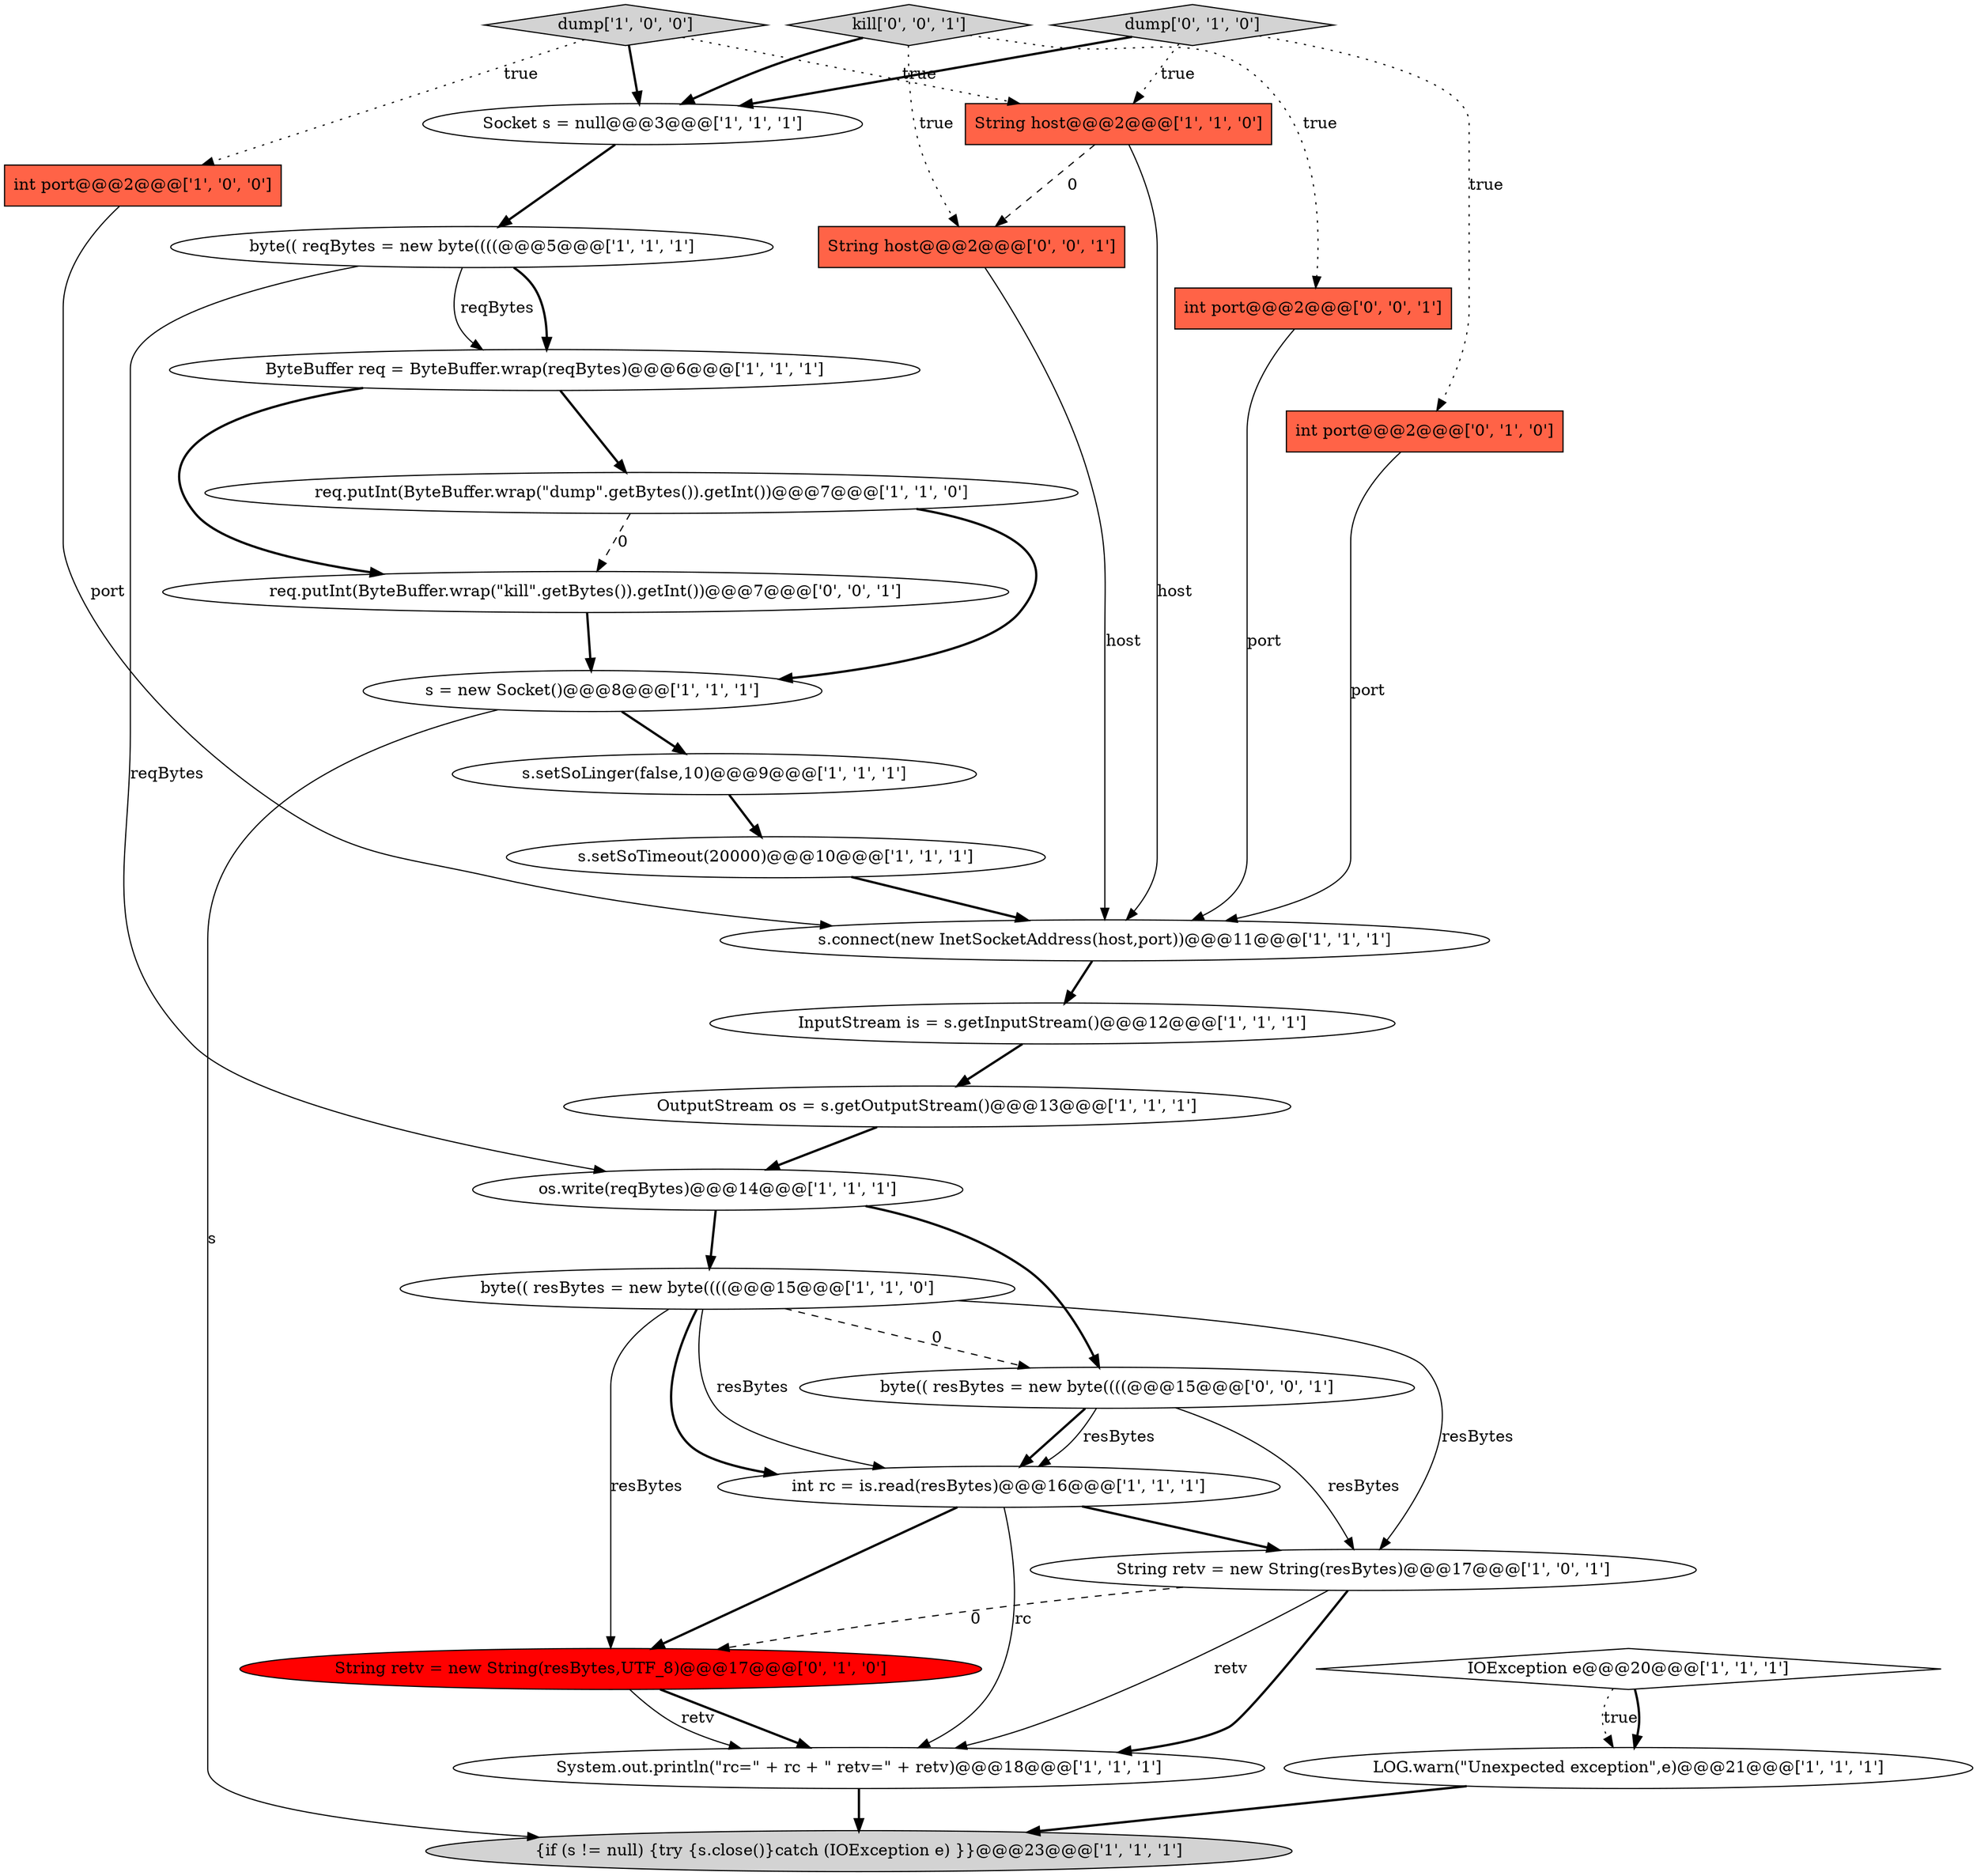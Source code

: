 digraph {
7 [style = filled, label = "int port@@@2@@@['1', '0', '0']", fillcolor = tomato, shape = box image = "AAA0AAABBB1BBB"];
4 [style = filled, label = "s.setSoLinger(false,10)@@@9@@@['1', '1', '1']", fillcolor = white, shape = ellipse image = "AAA0AAABBB1BBB"];
16 [style = filled, label = "s.connect(new InetSocketAddress(host,port))@@@11@@@['1', '1', '1']", fillcolor = white, shape = ellipse image = "AAA0AAABBB1BBB"];
23 [style = filled, label = "String retv = new String(resBytes,UTF_8)@@@17@@@['0', '1', '0']", fillcolor = red, shape = ellipse image = "AAA1AAABBB2BBB"];
15 [style = filled, label = "InputStream is = s.getInputStream()@@@12@@@['1', '1', '1']", fillcolor = white, shape = ellipse image = "AAA0AAABBB1BBB"];
3 [style = filled, label = "req.putInt(ByteBuffer.wrap(\"dump\".getBytes()).getInt())@@@7@@@['1', '1', '0']", fillcolor = white, shape = ellipse image = "AAA0AAABBB1BBB"];
17 [style = filled, label = "String retv = new String(resBytes)@@@17@@@['1', '0', '1']", fillcolor = white, shape = ellipse image = "AAA0AAABBB1BBB"];
1 [style = filled, label = "s = new Socket()@@@8@@@['1', '1', '1']", fillcolor = white, shape = ellipse image = "AAA0AAABBB1BBB"];
10 [style = filled, label = "dump['1', '0', '0']", fillcolor = lightgray, shape = diamond image = "AAA0AAABBB1BBB"];
2 [style = filled, label = "int rc = is.read(resBytes)@@@16@@@['1', '1', '1']", fillcolor = white, shape = ellipse image = "AAA0AAABBB1BBB"];
6 [style = filled, label = "OutputStream os = s.getOutputStream()@@@13@@@['1', '1', '1']", fillcolor = white, shape = ellipse image = "AAA0AAABBB1BBB"];
12 [style = filled, label = "os.write(reqBytes)@@@14@@@['1', '1', '1']", fillcolor = white, shape = ellipse image = "AAA0AAABBB1BBB"];
22 [style = filled, label = "dump['0', '1', '0']", fillcolor = lightgray, shape = diamond image = "AAA0AAABBB2BBB"];
28 [style = filled, label = "req.putInt(ByteBuffer.wrap(\"kill\".getBytes()).getInt())@@@7@@@['0', '0', '1']", fillcolor = white, shape = ellipse image = "AAA0AAABBB3BBB"];
13 [style = filled, label = "IOException e@@@20@@@['1', '1', '1']", fillcolor = white, shape = diamond image = "AAA0AAABBB1BBB"];
27 [style = filled, label = "String host@@@2@@@['0', '0', '1']", fillcolor = tomato, shape = box image = "AAA0AAABBB3BBB"];
25 [style = filled, label = "int port@@@2@@@['0', '0', '1']", fillcolor = tomato, shape = box image = "AAA0AAABBB3BBB"];
19 [style = filled, label = "Socket s = null@@@3@@@['1', '1', '1']", fillcolor = white, shape = ellipse image = "AAA0AAABBB1BBB"];
14 [style = filled, label = "{if (s != null) {try {s.close()}catch (IOException e) }}@@@23@@@['1', '1', '1']", fillcolor = lightgray, shape = ellipse image = "AAA0AAABBB1BBB"];
5 [style = filled, label = "System.out.println(\"rc=\" + rc + \" retv=\" + retv)@@@18@@@['1', '1', '1']", fillcolor = white, shape = ellipse image = "AAA0AAABBB1BBB"];
18 [style = filled, label = "String host@@@2@@@['1', '1', '0']", fillcolor = tomato, shape = box image = "AAA0AAABBB1BBB"];
20 [style = filled, label = "LOG.warn(\"Unexpected exception\",e)@@@21@@@['1', '1', '1']", fillcolor = white, shape = ellipse image = "AAA0AAABBB1BBB"];
11 [style = filled, label = "ByteBuffer req = ByteBuffer.wrap(reqBytes)@@@6@@@['1', '1', '1']", fillcolor = white, shape = ellipse image = "AAA0AAABBB1BBB"];
0 [style = filled, label = "byte(( resBytes = new byte((((@@@15@@@['1', '1', '0']", fillcolor = white, shape = ellipse image = "AAA0AAABBB1BBB"];
8 [style = filled, label = "byte(( reqBytes = new byte((((@@@5@@@['1', '1', '1']", fillcolor = white, shape = ellipse image = "AAA0AAABBB1BBB"];
9 [style = filled, label = "s.setSoTimeout(20000)@@@10@@@['1', '1', '1']", fillcolor = white, shape = ellipse image = "AAA0AAABBB1BBB"];
21 [style = filled, label = "int port@@@2@@@['0', '1', '0']", fillcolor = tomato, shape = box image = "AAA0AAABBB2BBB"];
26 [style = filled, label = "kill['0', '0', '1']", fillcolor = lightgray, shape = diamond image = "AAA0AAABBB3BBB"];
24 [style = filled, label = "byte(( resBytes = new byte((((@@@15@@@['0', '0', '1']", fillcolor = white, shape = ellipse image = "AAA0AAABBB3BBB"];
2->17 [style = bold, label=""];
10->18 [style = dotted, label="true"];
4->9 [style = bold, label=""];
16->15 [style = bold, label=""];
11->28 [style = bold, label=""];
22->21 [style = dotted, label="true"];
1->4 [style = bold, label=""];
17->5 [style = bold, label=""];
3->28 [style = dashed, label="0"];
2->5 [style = solid, label="rc"];
23->5 [style = bold, label=""];
22->18 [style = dotted, label="true"];
3->1 [style = bold, label=""];
24->2 [style = bold, label=""];
22->19 [style = bold, label=""];
8->11 [style = solid, label="reqBytes"];
26->25 [style = dotted, label="true"];
10->19 [style = bold, label=""];
26->27 [style = dotted, label="true"];
13->20 [style = dotted, label="true"];
0->2 [style = bold, label=""];
18->27 [style = dashed, label="0"];
27->16 [style = solid, label="host"];
15->6 [style = bold, label=""];
17->5 [style = solid, label="retv"];
20->14 [style = bold, label=""];
28->1 [style = bold, label=""];
18->16 [style = solid, label="host"];
5->14 [style = bold, label=""];
12->24 [style = bold, label=""];
26->19 [style = bold, label=""];
0->2 [style = solid, label="resBytes"];
12->0 [style = bold, label=""];
9->16 [style = bold, label=""];
19->8 [style = bold, label=""];
8->12 [style = solid, label="reqBytes"];
0->17 [style = solid, label="resBytes"];
21->16 [style = solid, label="port"];
2->23 [style = bold, label=""];
25->16 [style = solid, label="port"];
7->16 [style = solid, label="port"];
23->5 [style = solid, label="retv"];
24->2 [style = solid, label="resBytes"];
11->3 [style = bold, label=""];
0->23 [style = solid, label="resBytes"];
0->24 [style = dashed, label="0"];
17->23 [style = dashed, label="0"];
8->11 [style = bold, label=""];
10->7 [style = dotted, label="true"];
24->17 [style = solid, label="resBytes"];
1->14 [style = solid, label="s"];
13->20 [style = bold, label=""];
6->12 [style = bold, label=""];
}
